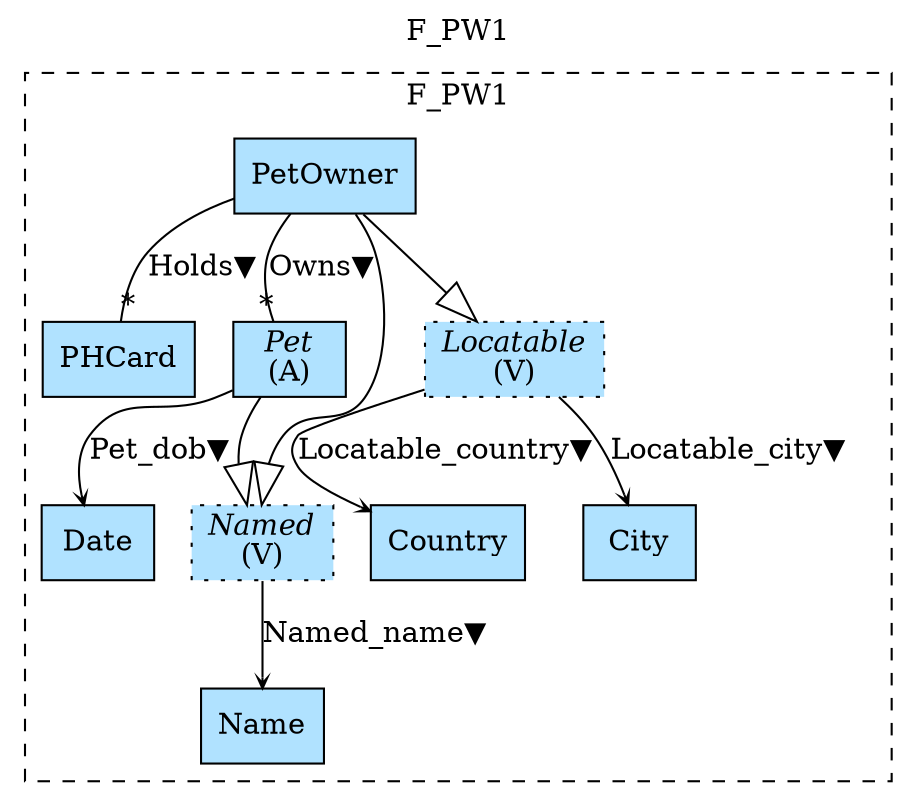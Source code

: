 digraph {graph[label=F_PW1,labelloc=tl,labelfontsize=12];
subgraph cluster_F_PW1{style=dashed;label=F_PW1;
"Name"[shape=record,fillcolor=lightskyblue1,style = filled,label="Name"];
"Country"[shape=record,fillcolor=lightskyblue1,style = filled,label="Country"];
"City"[shape=record,fillcolor=lightskyblue1,style = filled,label="City"];
"Date"[shape=record,fillcolor=lightskyblue1,style = filled,label="Date"];
"PHCard"[shape=record,fillcolor=lightskyblue1,style = filled,label="PHCard"];
"Pet"[shape=record,fillcolor=lightskyblue1,style = filled,label=<{<I>Pet</I><br/>(A)}>];
"Named"[shape=record,fillcolor=lightskyblue1,style ="filled,dotted",label=<{<I>Named</I><br/>(V)}>];
"PetOwner"[shape=record,fillcolor=lightskyblue1,style = filled,label="PetOwner"];
"Locatable"[shape=record,fillcolor=lightskyblue1,style ="filled,dotted",label=<{<I>Locatable</I><br/>(V)}>];

"Named"->"Name"[label="Named_name▼",arrowhead=vee,headlabel="",arrowsize=.5];
"Locatable"->"Country"[label="Locatable_country▼",arrowhead=vee,headlabel="",arrowsize=.5];
"Locatable"->"City"[label="Locatable_city▼",arrowhead=vee,headlabel="",arrowsize=.5];
"Pet"->"Date"[label="Pet_dob▼",arrowhead=vee,headlabel="",arrowsize=.5];
"PetOwner"->"Pet"[label="Owns▼",dir=none,taillabel="",headlabel="*"];
"PetOwner"->"PHCard"[label="Holds▼",dir=none,taillabel="",headlabel="*"];
"Pet"->"Named"[arrowhead=onormal,arrowsize=2.0];
"PetOwner"->"Named"[arrowhead=onormal,arrowsize=2.0];
"PetOwner"->"Locatable"[arrowhead=onormal,arrowsize=2.0];

}
}
